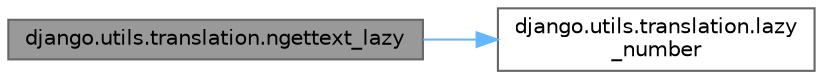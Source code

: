 digraph "django.utils.translation.ngettext_lazy"
{
 // LATEX_PDF_SIZE
  bgcolor="transparent";
  edge [fontname=Helvetica,fontsize=10,labelfontname=Helvetica,labelfontsize=10];
  node [fontname=Helvetica,fontsize=10,shape=box,height=0.2,width=0.4];
  rankdir="LR";
  Node1 [id="Node000001",label="django.utils.translation.ngettext_lazy",height=0.2,width=0.4,color="gray40", fillcolor="grey60", style="filled", fontcolor="black",tooltip=" "];
  Node1 -> Node2 [id="edge1_Node000001_Node000002",color="steelblue1",style="solid",tooltip=" "];
  Node2 [id="Node000002",label="django.utils.translation.lazy\l_number",height=0.2,width=0.4,color="grey40", fillcolor="white", style="filled",URL="$namespacedjango_1_1utils_1_1translation.html#a2c3f3517a2d6a15a8dc0275acad03963",tooltip=" "];
}
